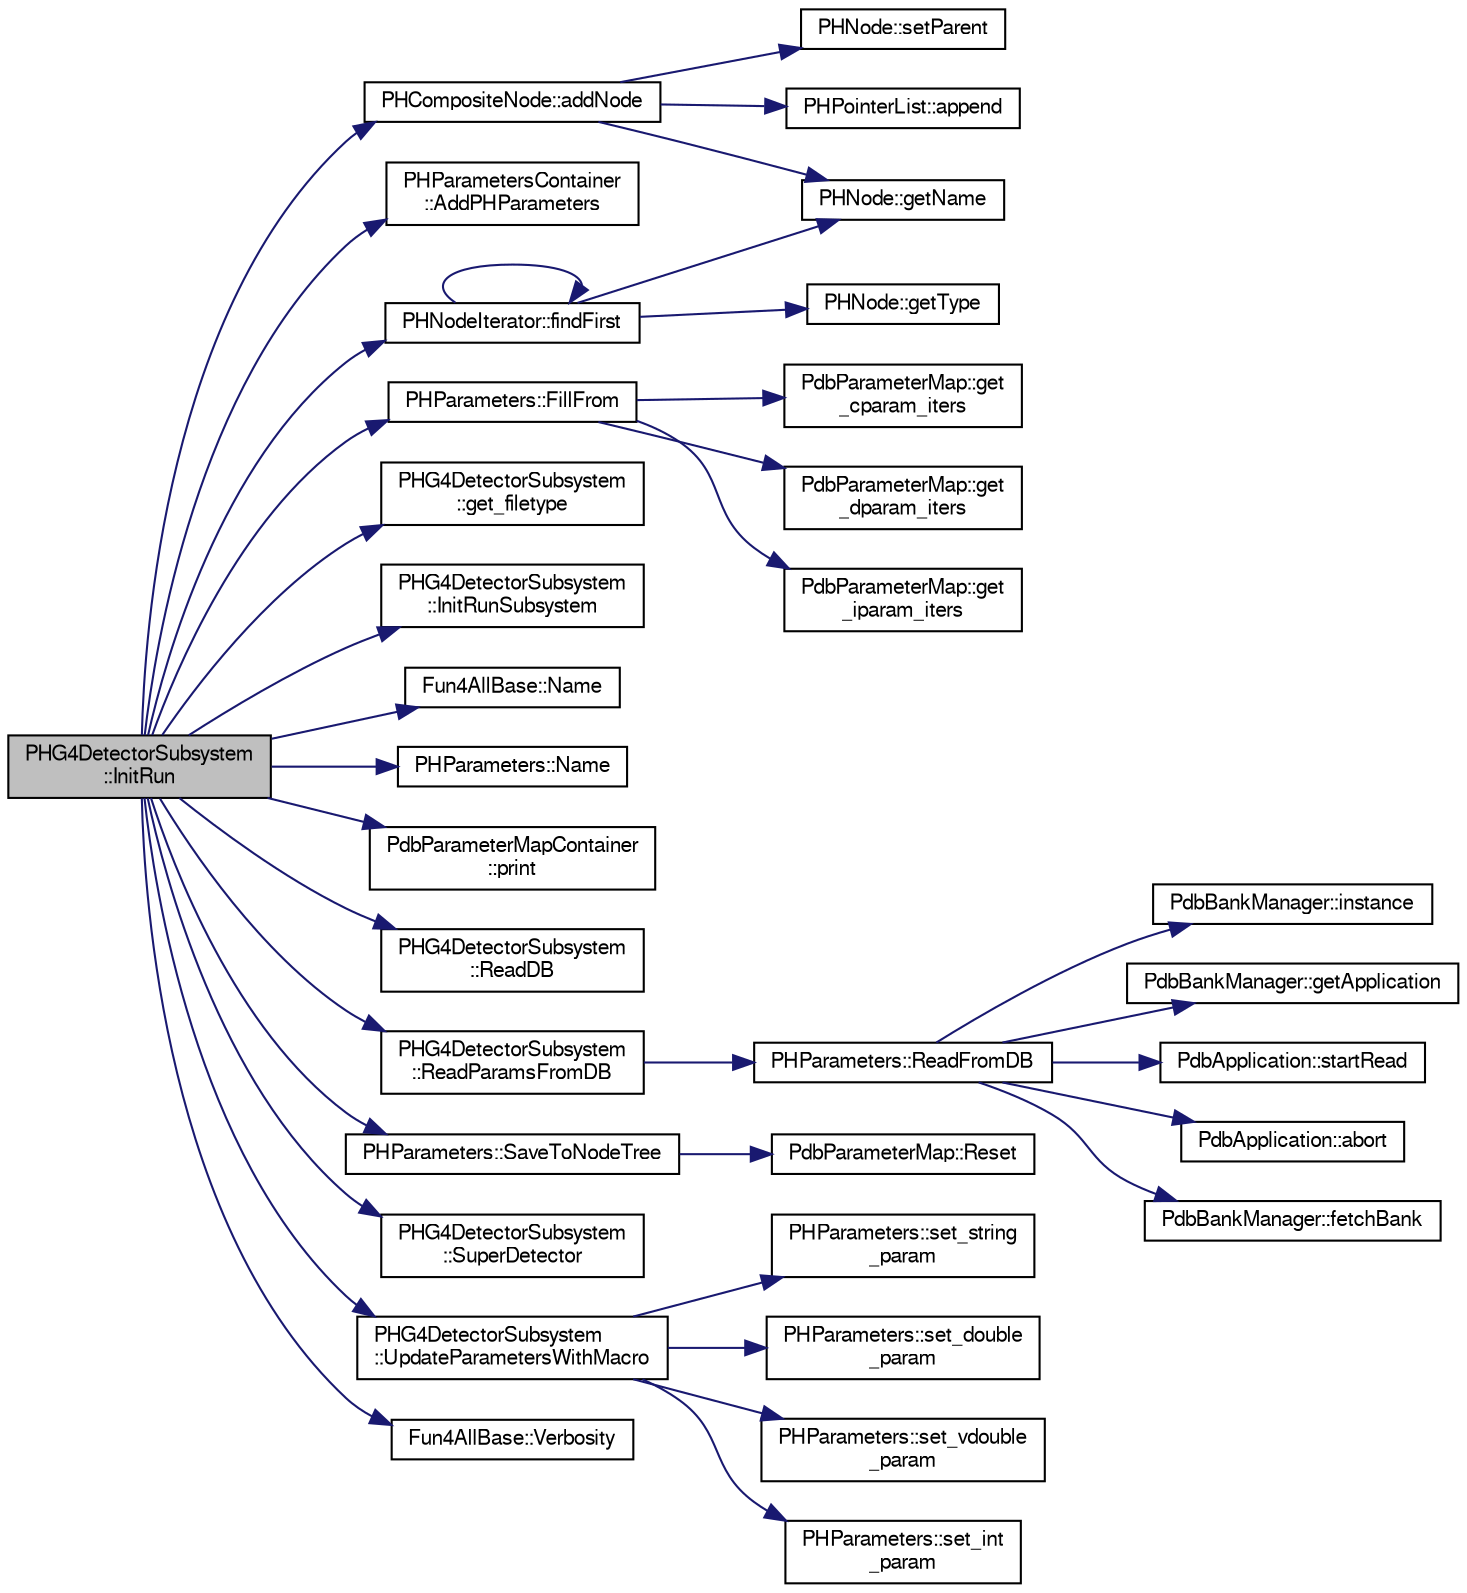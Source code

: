 digraph "PHG4DetectorSubsystem::InitRun"
{
  bgcolor="transparent";
  edge [fontname="FreeSans",fontsize="10",labelfontname="FreeSans",labelfontsize="10"];
  node [fontname="FreeSans",fontsize="10",shape=record];
  rankdir="LR";
  Node1 [label="PHG4DetectorSubsystem\l::InitRun",height=0.2,width=0.4,color="black", fillcolor="grey75", style="filled" fontcolor="black"];
  Node1 -> Node2 [color="midnightblue",fontsize="10",style="solid",fontname="FreeSans"];
  Node2 [label="PHCompositeNode::addNode",height=0.2,width=0.4,color="black",URL="$d5/dca/classPHCompositeNode.html#ac7dbf017614c324e218a001d729607bf"];
  Node2 -> Node3 [color="midnightblue",fontsize="10",style="solid",fontname="FreeSans"];
  Node3 [label="PHPointerList::append",height=0.2,width=0.4,color="black",URL="$d6/d86/classPHPointerList.html#af5fc4e6958b5b90c57bfb497566f503c"];
  Node2 -> Node4 [color="midnightblue",fontsize="10",style="solid",fontname="FreeSans"];
  Node4 [label="PHNode::getName",height=0.2,width=0.4,color="black",URL="$dc/d82/classPHNode.html#aca3576f926a4401eddc3d88bf0ce0de3"];
  Node2 -> Node5 [color="midnightblue",fontsize="10",style="solid",fontname="FreeSans"];
  Node5 [label="PHNode::setParent",height=0.2,width=0.4,color="black",URL="$dc/d82/classPHNode.html#adda2bd6cef2d5067bbe3016a990b7198"];
  Node1 -> Node6 [color="midnightblue",fontsize="10",style="solid",fontname="FreeSans"];
  Node6 [label="PHParametersContainer\l::AddPHParameters",height=0.2,width=0.4,color="black",URL="$d7/d6b/classPHParametersContainer.html#ad3c40ee27c4af3a114848090c6e9ca8f"];
  Node1 -> Node7 [color="midnightblue",fontsize="10",style="solid",fontname="FreeSans"];
  Node7 [label="PHParameters::FillFrom",height=0.2,width=0.4,color="black",URL="$dd/dae/classPHParameters.html#a60173f5ff12c567632583ea619a7d2fb"];
  Node7 -> Node8 [color="midnightblue",fontsize="10",style="solid",fontname="FreeSans"];
  Node8 [label="PdbParameterMap::get\l_dparam_iters",height=0.2,width=0.4,color="black",URL="$d8/d21/classPdbParameterMap.html#ade341cd2fa2ac009cd6e7741e728f85b"];
  Node7 -> Node9 [color="midnightblue",fontsize="10",style="solid",fontname="FreeSans"];
  Node9 [label="PdbParameterMap::get\l_iparam_iters",height=0.2,width=0.4,color="black",URL="$d8/d21/classPdbParameterMap.html#ac348934f368cf69d37ce7480fdcd332c"];
  Node7 -> Node10 [color="midnightblue",fontsize="10",style="solid",fontname="FreeSans"];
  Node10 [label="PdbParameterMap::get\l_cparam_iters",height=0.2,width=0.4,color="black",URL="$d8/d21/classPdbParameterMap.html#ab0e99129bc91837311172241b78f4c82"];
  Node1 -> Node11 [color="midnightblue",fontsize="10",style="solid",fontname="FreeSans"];
  Node11 [label="PHNodeIterator::findFirst",height=0.2,width=0.4,color="black",URL="$d5/d07/classPHNodeIterator.html#aea98bf8619af59b1212a94fb32106baa"];
  Node11 -> Node12 [color="midnightblue",fontsize="10",style="solid",fontname="FreeSans"];
  Node12 [label="PHNode::getType",height=0.2,width=0.4,color="black",URL="$dc/d82/classPHNode.html#a4ab1f90aed955a652813bfe377087bda"];
  Node11 -> Node4 [color="midnightblue",fontsize="10",style="solid",fontname="FreeSans"];
  Node11 -> Node11 [color="midnightblue",fontsize="10",style="solid",fontname="FreeSans"];
  Node1 -> Node13 [color="midnightblue",fontsize="10",style="solid",fontname="FreeSans"];
  Node13 [label="PHG4DetectorSubsystem\l::get_filetype",height=0.2,width=0.4,color="black",URL="$d5/d29/classPHG4DetectorSubsystem.html#a558a52adb8bd2a591abee5d459da24e3"];
  Node1 -> Node14 [color="midnightblue",fontsize="10",style="solid",fontname="FreeSans"];
  Node14 [label="PHG4DetectorSubsystem\l::InitRunSubsystem",height=0.2,width=0.4,color="black",URL="$d5/d29/classPHG4DetectorSubsystem.html#ad52af66c96aba423fb908116cd280b83"];
  Node1 -> Node15 [color="midnightblue",fontsize="10",style="solid",fontname="FreeSans"];
  Node15 [label="Fun4AllBase::Name",height=0.2,width=0.4,color="black",URL="$d5/dec/classFun4AllBase.html#a41f9ac377743d046f590617fd6f4f0ed",tooltip="Returns the name of this module. "];
  Node1 -> Node16 [color="midnightblue",fontsize="10",style="solid",fontname="FreeSans"];
  Node16 [label="PHParameters::Name",height=0.2,width=0.4,color="black",URL="$dd/dae/classPHParameters.html#a38e575beaea219d9420b2fb0776910e1"];
  Node1 -> Node17 [color="midnightblue",fontsize="10",style="solid",fontname="FreeSans"];
  Node17 [label="PdbParameterMapContainer\l::print",height=0.2,width=0.4,color="black",URL="$d4/d7d/classPdbParameterMapContainer.html#a3acdcc8df98be510545c104aff5d7779"];
  Node1 -> Node18 [color="midnightblue",fontsize="10",style="solid",fontname="FreeSans"];
  Node18 [label="PHG4DetectorSubsystem\l::ReadDB",height=0.2,width=0.4,color="black",URL="$d5/d29/classPHG4DetectorSubsystem.html#a24c136df116d218558475a9c3f315a48"];
  Node1 -> Node19 [color="midnightblue",fontsize="10",style="solid",fontname="FreeSans"];
  Node19 [label="PHG4DetectorSubsystem\l::ReadParamsFromDB",height=0.2,width=0.4,color="black",URL="$d5/d29/classPHG4DetectorSubsystem.html#a49578067c987f4e3e60f155ba572975a"];
  Node19 -> Node20 [color="midnightblue",fontsize="10",style="solid",fontname="FreeSans"];
  Node20 [label="PHParameters::ReadFromDB",height=0.2,width=0.4,color="black",URL="$dd/dae/classPHParameters.html#a9e4ff321ebecd91112e7e09a2a8ad890"];
  Node20 -> Node21 [color="midnightblue",fontsize="10",style="solid",fontname="FreeSans"];
  Node21 [label="PdbBankManager::instance",height=0.2,width=0.4,color="black",URL="$dc/ddd/classPdbBankManager.html#a845fef32c14858a7125c77d7e1ed2d6f"];
  Node20 -> Node22 [color="midnightblue",fontsize="10",style="solid",fontname="FreeSans"];
  Node22 [label="PdbBankManager::getApplication",height=0.2,width=0.4,color="black",URL="$dc/ddd/classPdbBankManager.html#a95e1c32001912315223f34c148468092"];
  Node20 -> Node23 [color="midnightblue",fontsize="10",style="solid",fontname="FreeSans"];
  Node23 [label="PdbApplication::startRead",height=0.2,width=0.4,color="black",URL="$dd/df1/classPdbApplication.html#a2813a381c7e42edd7252d3be0d5e9468"];
  Node20 -> Node24 [color="midnightblue",fontsize="10",style="solid",fontname="FreeSans"];
  Node24 [label="PdbApplication::abort",height=0.2,width=0.4,color="black",URL="$dd/df1/classPdbApplication.html#a3f16b575e6bfc657ebe90189b9490216"];
  Node20 -> Node25 [color="midnightblue",fontsize="10",style="solid",fontname="FreeSans"];
  Node25 [label="PdbBankManager::fetchBank",height=0.2,width=0.4,color="black",URL="$dc/ddd/classPdbBankManager.html#a5d31d120214e07ab1803799d4db3877f"];
  Node1 -> Node26 [color="midnightblue",fontsize="10",style="solid",fontname="FreeSans"];
  Node26 [label="PHParameters::SaveToNodeTree",height=0.2,width=0.4,color="black",URL="$dd/dae/classPHParameters.html#a9485c99fc0bbee6150171583f1048190"];
  Node26 -> Node27 [color="midnightblue",fontsize="10",style="solid",fontname="FreeSans"];
  Node27 [label="PdbParameterMap::Reset",height=0.2,width=0.4,color="black",URL="$d8/d21/classPdbParameterMap.html#a3926d31279e7d79bdc252d18c1207a2a",tooltip="Clear Event. "];
  Node1 -> Node28 [color="midnightblue",fontsize="10",style="solid",fontname="FreeSans"];
  Node28 [label="PHG4DetectorSubsystem\l::SuperDetector",height=0.2,width=0.4,color="black",URL="$d5/d29/classPHG4DetectorSubsystem.html#a77a3c2f18604af4bc24e71703bdfb7de"];
  Node1 -> Node29 [color="midnightblue",fontsize="10",style="solid",fontname="FreeSans"];
  Node29 [label="PHG4DetectorSubsystem\l::UpdateParametersWithMacro",height=0.2,width=0.4,color="black",URL="$d5/d29/classPHG4DetectorSubsystem.html#a54e48393134b65f1fe6fb3d1048e12d6"];
  Node29 -> Node30 [color="midnightblue",fontsize="10",style="solid",fontname="FreeSans"];
  Node30 [label="PHParameters::set_double\l_param",height=0.2,width=0.4,color="black",URL="$dd/dae/classPHParameters.html#a75005aa44390e1eb574603b0b230152b"];
  Node29 -> Node31 [color="midnightblue",fontsize="10",style="solid",fontname="FreeSans"];
  Node31 [label="PHParameters::set_vdouble\l_param",height=0.2,width=0.4,color="black",URL="$dd/dae/classPHParameters.html#ad9201a6d3a8d35bf69695a6fc30babad"];
  Node29 -> Node32 [color="midnightblue",fontsize="10",style="solid",fontname="FreeSans"];
  Node32 [label="PHParameters::set_int\l_param",height=0.2,width=0.4,color="black",URL="$dd/dae/classPHParameters.html#a62881b44dd0564425633070316af66ec"];
  Node29 -> Node33 [color="midnightblue",fontsize="10",style="solid",fontname="FreeSans"];
  Node33 [label="PHParameters::set_string\l_param",height=0.2,width=0.4,color="black",URL="$dd/dae/classPHParameters.html#a2ebd6e499647b20dd41ca164e71ca061"];
  Node1 -> Node34 [color="midnightblue",fontsize="10",style="solid",fontname="FreeSans"];
  Node34 [label="Fun4AllBase::Verbosity",height=0.2,width=0.4,color="black",URL="$d5/dec/classFun4AllBase.html#a8a5c77a92bdac6bc043476e132379a40",tooltip="Gets the verbosity of this module. "];
}
